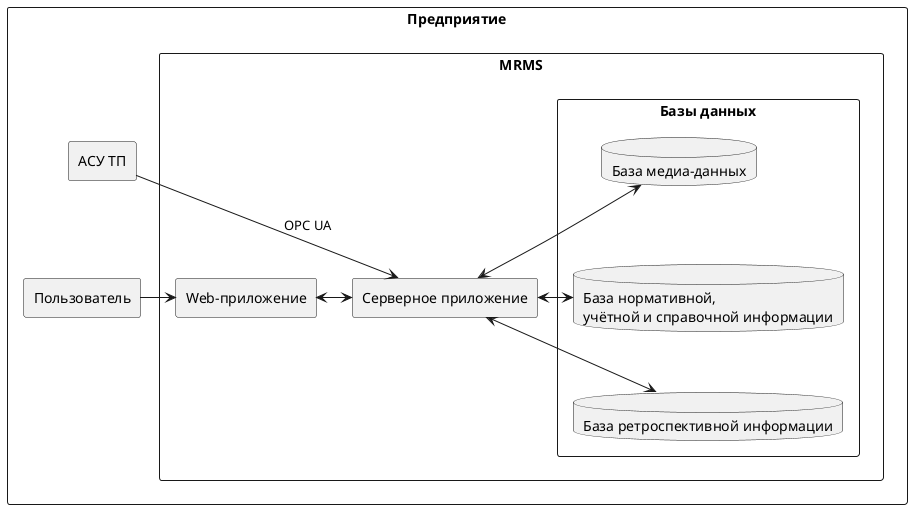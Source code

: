 @startuml architecture
rectangle "Предприятие" as plant {
    rectangle "АСУ ТП" as asutp
    rectangle "Пользователь" as user
    rectangle MRMS {
        rectangle "Web-приложение" as web_app
        rectangle "Серверное приложение" as backend_app
        rectangle "Базы данных" as db {
            database "База медиа-данных" as db_media
            database "База нормативной,\nучётной и справочной информации" as db_mrms
            database "База ретроспективной информации" as db_history
            db_mrms -[hidden]- db_history
            db_media -[hidden]- db_mrms
        } 
        web_app <-right-> backend_app
        backend_app <-up-> db_media
        backend_app <-left-> db_mrms
        backend_app <-down-> db_history
    }
    user -> web_app
    asutp -[hidden]- user 
    asutp -> backend_app : OPC UA
}


@enduml
